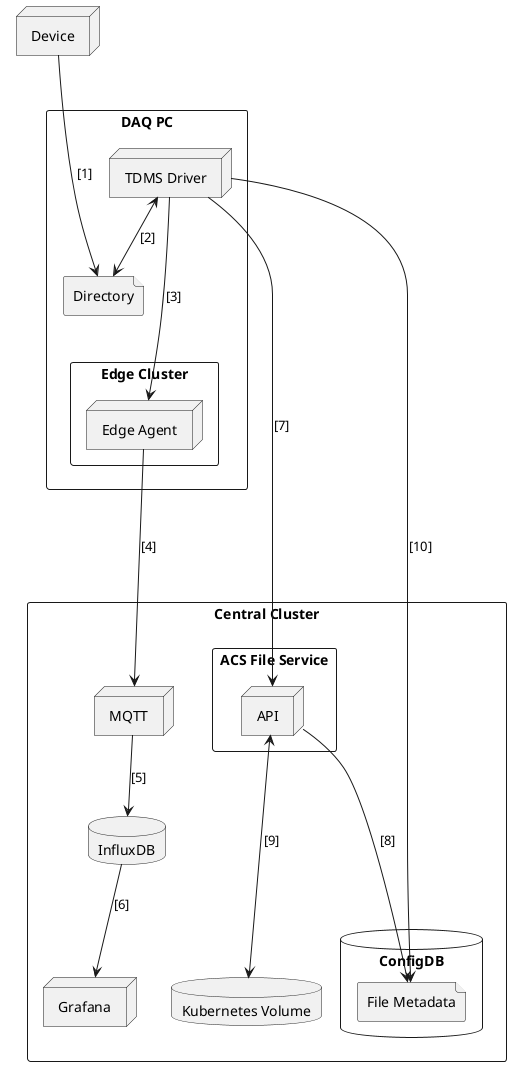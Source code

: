 @startuml
node "Device" as device

together {
    rectangle "Central Cluster" {
        database "ConfigDB" as configdb {
            file "File Metadata" as metadata
        }

        database "InfluxDB" as influx

        database "Kubernetes Volume" as kvolume


        rectangle "ACS File Service" as fservice {
            node "API" as fsapi
        }

        node "MQTT" as mqtt

        node "Grafana" as grafana

    }

     rectangle "DAQ PC" {
          node "TDMS Driver" as fdriver
          file "Directory" as dir
          rectangle "Edge Cluster" {
              node "Edge Agent" as fagent
          }
     }
}

device ---> dir : [1]

fdriver <--> dir : [2]

fdriver ---> fagent : [3]

fagent ---> mqtt: [4]

mqtt --> influx: [5]

influx --> grafana: [6]

fdriver ---> fsapi: [7]

fsapi ---> metadata: [8]

fsapi <---> kvolume: [9]

fdriver --> metadata: [10]
@enduml
